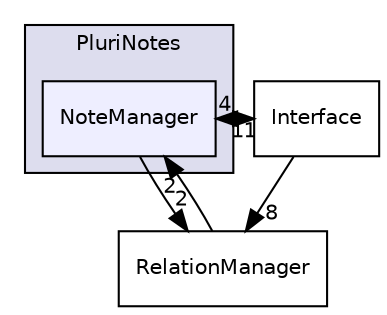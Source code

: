 digraph "/home/thanhtrungdinh/Desktop/utc/lo21/PluriNotes/source/PluriNotes/NoteManager" {
  compound=true
  node [ fontsize="10", fontname="Helvetica"];
  edge [ labelfontsize="10", labelfontname="Helvetica"];
  subgraph clusterdir_cf73acd0921c4ed4c2ec72f23e643f54 {
    graph [ bgcolor="#ddddee", pencolor="black", label="PluriNotes" fontname="Helvetica", fontsize="10", URL="dir_cf73acd0921c4ed4c2ec72f23e643f54.html"]
  dir_d8665981d7edff9719f736229ef8db89 [shape=box, label="NoteManager", style="filled", fillcolor="#eeeeff", pencolor="black", URL="dir_d8665981d7edff9719f736229ef8db89.html"];
  }
  dir_5fde6d96f15e366af082cdf23a552f1a [shape=box label="Interface" URL="dir_5fde6d96f15e366af082cdf23a552f1a.html"];
  dir_af18ccdb5c76819c08a58868a5283551 [shape=box label="RelationManager" URL="dir_af18ccdb5c76819c08a58868a5283551.html"];
  dir_5fde6d96f15e366af082cdf23a552f1a->dir_d8665981d7edff9719f736229ef8db89 [headlabel="11", labeldistance=1.5 headhref="dir_000002_000003.html"];
  dir_5fde6d96f15e366af082cdf23a552f1a->dir_af18ccdb5c76819c08a58868a5283551 [headlabel="8", labeldistance=1.5 headhref="dir_000002_000004.html"];
  dir_d8665981d7edff9719f736229ef8db89->dir_5fde6d96f15e366af082cdf23a552f1a [headlabel="4", labeldistance=1.5 headhref="dir_000003_000002.html"];
  dir_d8665981d7edff9719f736229ef8db89->dir_af18ccdb5c76819c08a58868a5283551 [headlabel="2", labeldistance=1.5 headhref="dir_000003_000004.html"];
  dir_af18ccdb5c76819c08a58868a5283551->dir_d8665981d7edff9719f736229ef8db89 [headlabel="2", labeldistance=1.5 headhref="dir_000004_000003.html"];
}
